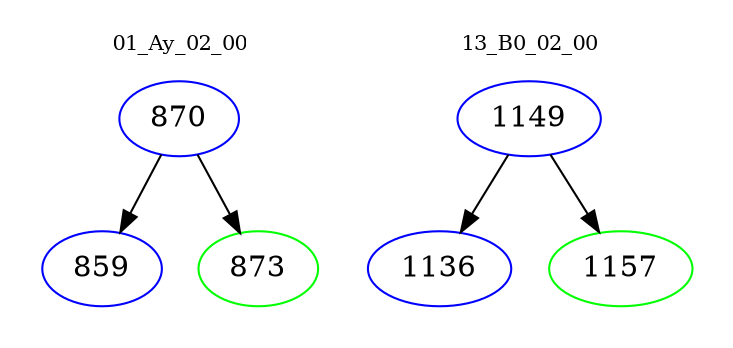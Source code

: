 digraph{
subgraph cluster_0 {
color = white
label = "01_Ay_02_00";
fontsize=10;
T0_870 [label="870", color="blue"]
T0_870 -> T0_859 [color="black"]
T0_859 [label="859", color="blue"]
T0_870 -> T0_873 [color="black"]
T0_873 [label="873", color="green"]
}
subgraph cluster_1 {
color = white
label = "13_B0_02_00";
fontsize=10;
T1_1149 [label="1149", color="blue"]
T1_1149 -> T1_1136 [color="black"]
T1_1136 [label="1136", color="blue"]
T1_1149 -> T1_1157 [color="black"]
T1_1157 [label="1157", color="green"]
}
}
